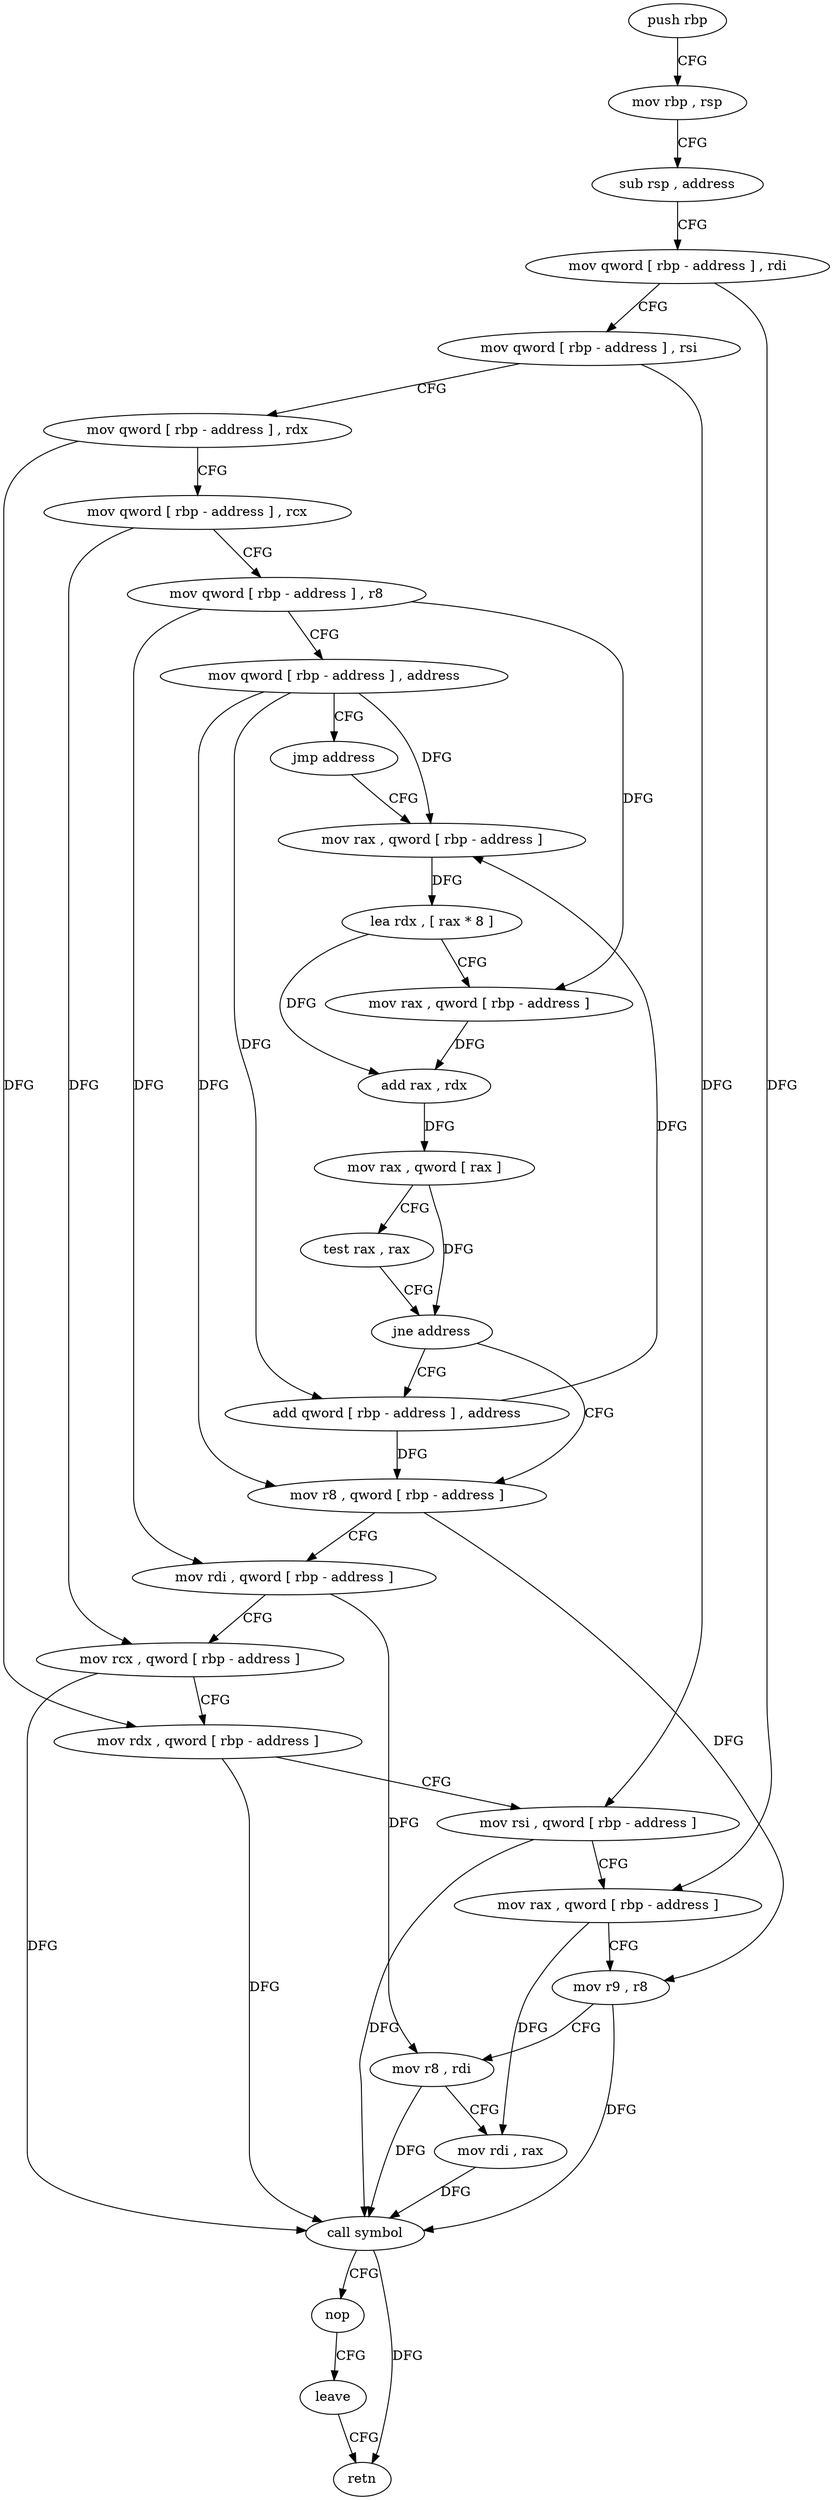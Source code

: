 digraph "func" {
"4460796" [label = "push rbp" ]
"4460797" [label = "mov rbp , rsp" ]
"4460800" [label = "sub rsp , address" ]
"4460804" [label = "mov qword [ rbp - address ] , rdi" ]
"4460808" [label = "mov qword [ rbp - address ] , rsi" ]
"4460812" [label = "mov qword [ rbp - address ] , rdx" ]
"4460816" [label = "mov qword [ rbp - address ] , rcx" ]
"4460820" [label = "mov qword [ rbp - address ] , r8" ]
"4460824" [label = "mov qword [ rbp - address ] , address" ]
"4460832" [label = "jmp address" ]
"4460839" [label = "mov rax , qword [ rbp - address ]" ]
"4460843" [label = "lea rdx , [ rax * 8 ]" ]
"4460851" [label = "mov rax , qword [ rbp - address ]" ]
"4460855" [label = "add rax , rdx" ]
"4460858" [label = "mov rax , qword [ rax ]" ]
"4460861" [label = "test rax , rax" ]
"4460864" [label = "jne address" ]
"4460834" [label = "add qword [ rbp - address ] , address" ]
"4460866" [label = "mov r8 , qword [ rbp - address ]" ]
"4460870" [label = "mov rdi , qword [ rbp - address ]" ]
"4460874" [label = "mov rcx , qword [ rbp - address ]" ]
"4460878" [label = "mov rdx , qword [ rbp - address ]" ]
"4460882" [label = "mov rsi , qword [ rbp - address ]" ]
"4460886" [label = "mov rax , qword [ rbp - address ]" ]
"4460890" [label = "mov r9 , r8" ]
"4460893" [label = "mov r8 , rdi" ]
"4460896" [label = "mov rdi , rax" ]
"4460899" [label = "call symbol" ]
"4460904" [label = "nop" ]
"4460905" [label = "leave" ]
"4460906" [label = "retn" ]
"4460796" -> "4460797" [ label = "CFG" ]
"4460797" -> "4460800" [ label = "CFG" ]
"4460800" -> "4460804" [ label = "CFG" ]
"4460804" -> "4460808" [ label = "CFG" ]
"4460804" -> "4460886" [ label = "DFG" ]
"4460808" -> "4460812" [ label = "CFG" ]
"4460808" -> "4460882" [ label = "DFG" ]
"4460812" -> "4460816" [ label = "CFG" ]
"4460812" -> "4460878" [ label = "DFG" ]
"4460816" -> "4460820" [ label = "CFG" ]
"4460816" -> "4460874" [ label = "DFG" ]
"4460820" -> "4460824" [ label = "CFG" ]
"4460820" -> "4460851" [ label = "DFG" ]
"4460820" -> "4460870" [ label = "DFG" ]
"4460824" -> "4460832" [ label = "CFG" ]
"4460824" -> "4460839" [ label = "DFG" ]
"4460824" -> "4460834" [ label = "DFG" ]
"4460824" -> "4460866" [ label = "DFG" ]
"4460832" -> "4460839" [ label = "CFG" ]
"4460839" -> "4460843" [ label = "DFG" ]
"4460843" -> "4460851" [ label = "CFG" ]
"4460843" -> "4460855" [ label = "DFG" ]
"4460851" -> "4460855" [ label = "DFG" ]
"4460855" -> "4460858" [ label = "DFG" ]
"4460858" -> "4460861" [ label = "CFG" ]
"4460858" -> "4460864" [ label = "DFG" ]
"4460861" -> "4460864" [ label = "CFG" ]
"4460864" -> "4460834" [ label = "CFG" ]
"4460864" -> "4460866" [ label = "CFG" ]
"4460834" -> "4460839" [ label = "DFG" ]
"4460834" -> "4460866" [ label = "DFG" ]
"4460866" -> "4460870" [ label = "CFG" ]
"4460866" -> "4460890" [ label = "DFG" ]
"4460870" -> "4460874" [ label = "CFG" ]
"4460870" -> "4460893" [ label = "DFG" ]
"4460874" -> "4460878" [ label = "CFG" ]
"4460874" -> "4460899" [ label = "DFG" ]
"4460878" -> "4460882" [ label = "CFG" ]
"4460878" -> "4460899" [ label = "DFG" ]
"4460882" -> "4460886" [ label = "CFG" ]
"4460882" -> "4460899" [ label = "DFG" ]
"4460886" -> "4460890" [ label = "CFG" ]
"4460886" -> "4460896" [ label = "DFG" ]
"4460890" -> "4460893" [ label = "CFG" ]
"4460890" -> "4460899" [ label = "DFG" ]
"4460893" -> "4460896" [ label = "CFG" ]
"4460893" -> "4460899" [ label = "DFG" ]
"4460896" -> "4460899" [ label = "DFG" ]
"4460899" -> "4460904" [ label = "CFG" ]
"4460899" -> "4460906" [ label = "DFG" ]
"4460904" -> "4460905" [ label = "CFG" ]
"4460905" -> "4460906" [ label = "CFG" ]
}
